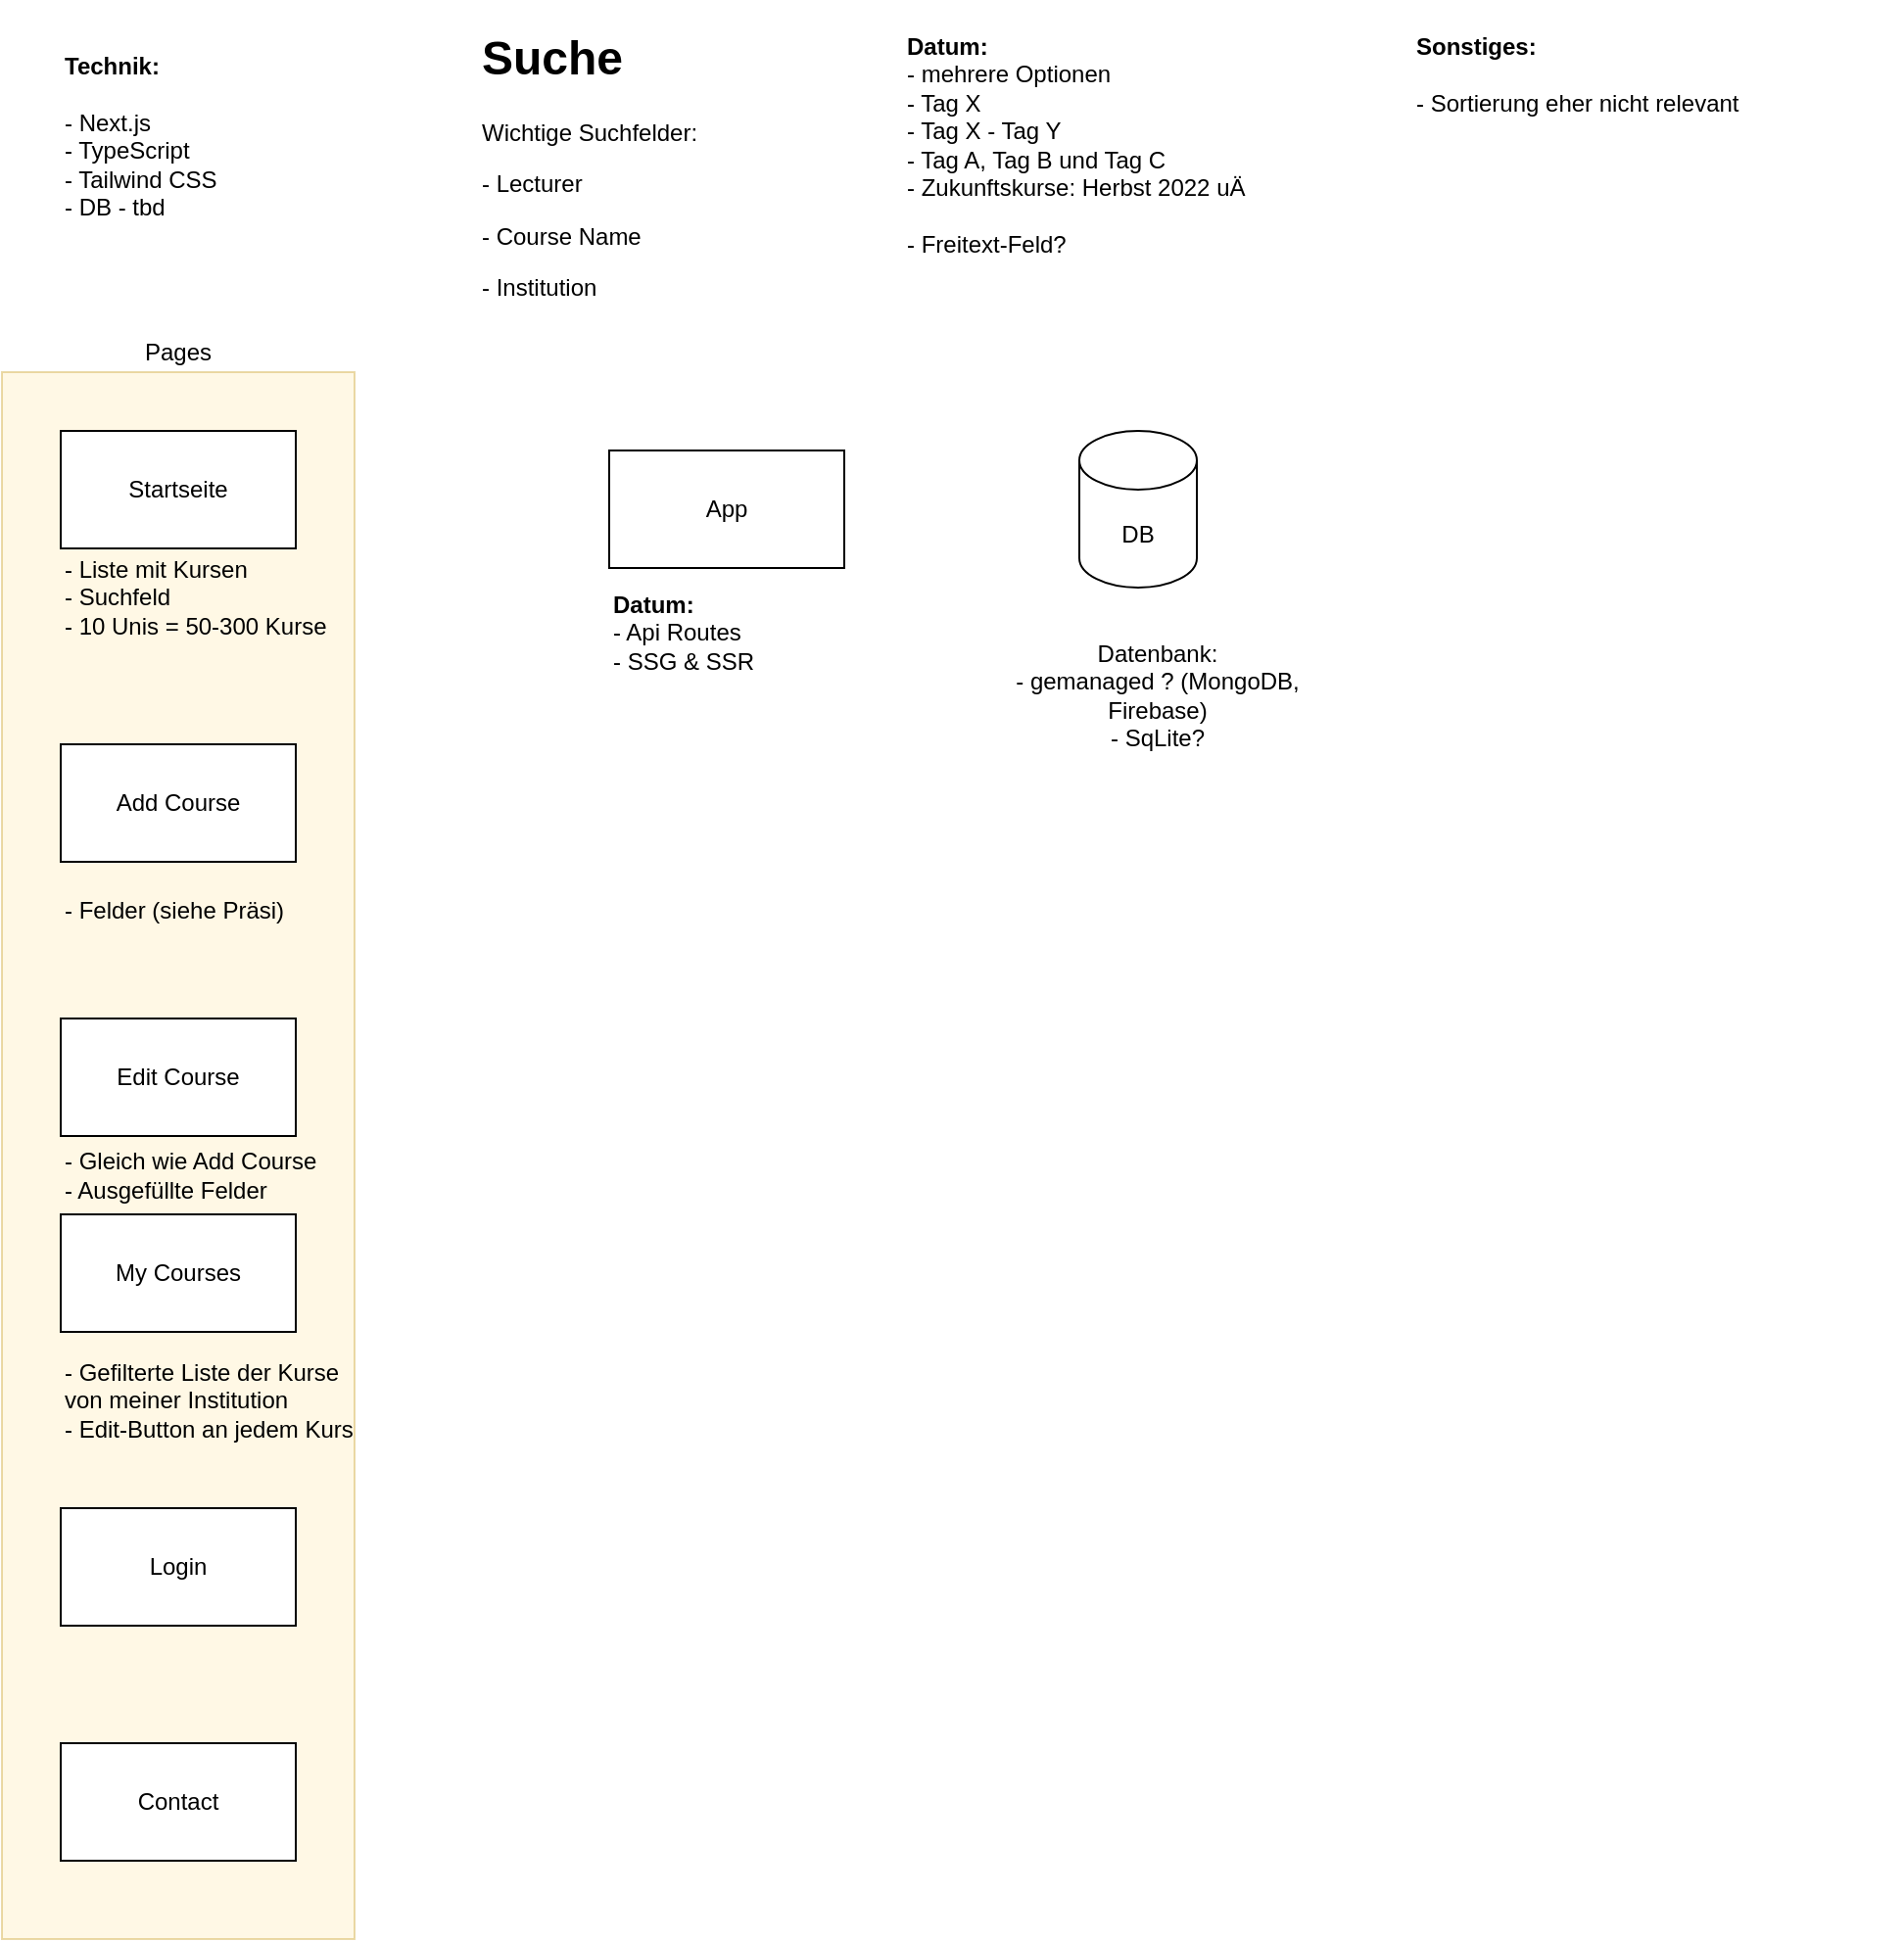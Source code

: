 <mxfile version="14.6.9" type="device"><diagram id="5pFazzpn75sRDw22RSrn" name="Page-1"><mxGraphModel dx="1213" dy="1864" grid="1" gridSize="10" guides="1" tooltips="1" connect="1" arrows="1" fold="1" page="1" pageScale="1" pageWidth="827" pageHeight="1169" math="0" shadow="0"><root><mxCell id="0"/><mxCell id="1" parent="0"/><mxCell id="oSI16341IC4K8UkQpBKR-25" value="" style="rounded=0;whiteSpace=wrap;html=1;align=center;fillColor=#fff2cc;strokeColor=#d6b656;opacity=50;" vertex="1" parent="1"><mxGeometry y="140" width="180" height="800" as="geometry"/></mxCell><mxCell id="oSI16341IC4K8UkQpBKR-1" value="Pages" style="text;html=1;strokeColor=none;fillColor=none;align=center;verticalAlign=middle;whiteSpace=wrap;rounded=0;" vertex="1" parent="1"><mxGeometry x="70" y="120" width="40" height="20" as="geometry"/></mxCell><mxCell id="oSI16341IC4K8UkQpBKR-2" value="Startseite" style="rounded=0;whiteSpace=wrap;html=1;" vertex="1" parent="1"><mxGeometry x="30" y="170" width="120" height="60" as="geometry"/></mxCell><mxCell id="oSI16341IC4K8UkQpBKR-3" value="DB" style="shape=cylinder3;whiteSpace=wrap;html=1;boundedLbl=1;backgroundOutline=1;size=15;" vertex="1" parent="1"><mxGeometry x="550" y="170" width="60" height="80" as="geometry"/></mxCell><mxCell id="oSI16341IC4K8UkQpBKR-4" value="Datenbank:&lt;br&gt;- gemanaged ? (MongoDB, Firebase)&lt;br&gt;- SqLite?" style="text;html=1;strokeColor=none;fillColor=none;align=center;verticalAlign=middle;whiteSpace=wrap;rounded=0;" vertex="1" parent="1"><mxGeometry x="490" y="240" width="200" height="130" as="geometry"/></mxCell><mxCell id="oSI16341IC4K8UkQpBKR-5" value="Add Course" style="rounded=0;whiteSpace=wrap;html=1;" vertex="1" parent="1"><mxGeometry x="30" y="330" width="120" height="60" as="geometry"/></mxCell><mxCell id="oSI16341IC4K8UkQpBKR-6" value="- Liste mit Kursen&lt;br&gt;- Suchfeld&lt;br&gt;- 10 Unis = 50-300 Kurse" style="text;html=1;strokeColor=none;fillColor=none;align=left;verticalAlign=middle;whiteSpace=wrap;rounded=0;" vertex="1" parent="1"><mxGeometry x="30" y="220" width="150" height="70" as="geometry"/></mxCell><mxCell id="oSI16341IC4K8UkQpBKR-7" value="Login" style="rounded=0;whiteSpace=wrap;html=1;" vertex="1" parent="1"><mxGeometry x="30" y="720" width="120" height="60" as="geometry"/></mxCell><mxCell id="oSI16341IC4K8UkQpBKR-8" value="Contact" style="rounded=0;whiteSpace=wrap;html=1;" vertex="1" parent="1"><mxGeometry x="30" y="840" width="120" height="60" as="geometry"/></mxCell><mxCell id="oSI16341IC4K8UkQpBKR-9" value="- Felder (siehe Präsi)" style="text;html=1;strokeColor=none;fillColor=none;align=left;verticalAlign=middle;whiteSpace=wrap;rounded=0;" vertex="1" parent="1"><mxGeometry x="30" y="380" width="150" height="70" as="geometry"/></mxCell><mxCell id="oSI16341IC4K8UkQpBKR-10" value="Edit Course" style="rounded=0;whiteSpace=wrap;html=1;" vertex="1" parent="1"><mxGeometry x="30" y="470" width="120" height="60" as="geometry"/></mxCell><mxCell id="oSI16341IC4K8UkQpBKR-12" value="- Gleich wie Add Course&lt;br&gt;- Ausgefüllte Felder" style="text;html=1;strokeColor=none;fillColor=none;align=left;verticalAlign=middle;whiteSpace=wrap;rounded=0;" vertex="1" parent="1"><mxGeometry x="30" y="515" width="150" height="70" as="geometry"/></mxCell><mxCell id="oSI16341IC4K8UkQpBKR-13" value="My Courses" style="rounded=0;whiteSpace=wrap;html=1;" vertex="1" parent="1"><mxGeometry x="30" y="570" width="120" height="60" as="geometry"/></mxCell><mxCell id="oSI16341IC4K8UkQpBKR-14" value="- Gefilterte Liste der Kurse von meiner Institution&lt;br&gt;- Edit-Button an jedem Kurs" style="text;html=1;strokeColor=none;fillColor=none;align=left;verticalAlign=middle;whiteSpace=wrap;rounded=0;" vertex="1" parent="1"><mxGeometry x="30" y="630" width="150" height="70" as="geometry"/></mxCell><mxCell id="oSI16341IC4K8UkQpBKR-18" value="&lt;p style=&quot;line-height: 100%&quot;&gt;&lt;/p&gt;&lt;h1&gt;Suche&lt;/h1&gt;&lt;p&gt;Wichtige Suchfelder:&lt;/p&gt;&lt;p&gt;- Lecturer&lt;/p&gt;&lt;p&gt;- Course Name&lt;/p&gt;&lt;p&gt;- Institution&lt;/p&gt;&lt;p&gt;&lt;/p&gt;" style="text;html=1;strokeColor=none;fillColor=none;spacing=5;spacingTop=-20;whiteSpace=wrap;overflow=hidden;rounded=0;align=left;" vertex="1" parent="1"><mxGeometry x="240" y="-40" width="190" height="150" as="geometry"/></mxCell><mxCell id="oSI16341IC4K8UkQpBKR-19" value="&lt;b&gt;Sonstiges:&lt;/b&gt;&lt;br&gt;&lt;br&gt;&lt;div&gt;- Sortierung eher nicht relevant&lt;/div&gt;&lt;div&gt;&lt;br&gt;&lt;/div&gt;" style="text;html=1;strokeColor=none;fillColor=none;align=left;verticalAlign=top;whiteSpace=wrap;rounded=0;" vertex="1" parent="1"><mxGeometry x="720" y="-40" width="250" height="100" as="geometry"/></mxCell><mxCell id="oSI16341IC4K8UkQpBKR-20" value="&lt;b&gt;Datum:&amp;nbsp;&lt;br&gt;&lt;/b&gt;&lt;div&gt;&lt;span&gt;- mehrere Optionen&lt;/span&gt;&lt;/div&gt;&lt;div&gt;&lt;span&gt;- Tag X&lt;/span&gt;&lt;/div&gt;&lt;div&gt;&lt;span&gt;- Tag X - Tag Y&lt;/span&gt;&lt;/div&gt;&lt;div&gt;&lt;span&gt;- Tag A, Tag B und Tag C&lt;/span&gt;&lt;/div&gt;&lt;div&gt;&lt;span&gt;- Zukunftskurse: Herbst 2022 uÄ&lt;/span&gt;&lt;/div&gt;&lt;div&gt;&lt;span&gt;&lt;br&gt;&lt;/span&gt;&lt;/div&gt;&lt;div&gt;&lt;span&gt;- Freitext-Feld?&lt;/span&gt;&lt;/div&gt;" style="text;html=1;strokeColor=none;fillColor=none;align=left;verticalAlign=top;whiteSpace=wrap;rounded=0;" vertex="1" parent="1"><mxGeometry x="460" y="-40" width="240" height="120" as="geometry"/></mxCell><mxCell id="oSI16341IC4K8UkQpBKR-22" value="App" style="rounded=0;whiteSpace=wrap;html=1;align=center;" vertex="1" parent="1"><mxGeometry x="310" y="180" width="120" height="60" as="geometry"/></mxCell><mxCell id="oSI16341IC4K8UkQpBKR-24" value="&lt;b&gt;Datum:&amp;nbsp;&lt;br&gt;&lt;/b&gt;&lt;div&gt;&lt;span&gt;- Api Routes&lt;/span&gt;&lt;/div&gt;&lt;div&gt;&lt;span&gt;- SSG &amp;amp; SSR&lt;/span&gt;&lt;/div&gt;" style="text;html=1;strokeColor=none;fillColor=none;align=left;verticalAlign=top;whiteSpace=wrap;rounded=0;" vertex="1" parent="1"><mxGeometry x="310" y="245" width="180" height="120" as="geometry"/></mxCell><mxCell id="oSI16341IC4K8UkQpBKR-26" value="&lt;b&gt;Technik:&lt;/b&gt;&lt;br&gt;&lt;br&gt;- Next.js&lt;br&gt;- TypeScript&lt;br&gt;- Tailwind CSS&lt;br&gt;- DB - tbd" style="text;html=1;strokeColor=none;fillColor=none;align=left;verticalAlign=top;whiteSpace=wrap;rounded=0;opacity=50;" vertex="1" parent="1"><mxGeometry x="30" y="-30" width="190" height="140" as="geometry"/></mxCell></root></mxGraphModel></diagram></mxfile>